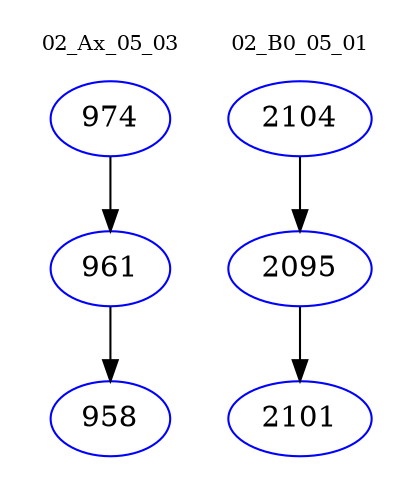 digraph{
subgraph cluster_0 {
color = white
label = "02_Ax_05_03";
fontsize=10;
T0_974 [label="974", color="blue"]
T0_974 -> T0_961 [color="black"]
T0_961 [label="961", color="blue"]
T0_961 -> T0_958 [color="black"]
T0_958 [label="958", color="blue"]
}
subgraph cluster_1 {
color = white
label = "02_B0_05_01";
fontsize=10;
T1_2104 [label="2104", color="blue"]
T1_2104 -> T1_2095 [color="black"]
T1_2095 [label="2095", color="blue"]
T1_2095 -> T1_2101 [color="black"]
T1_2101 [label="2101", color="blue"]
}
}
